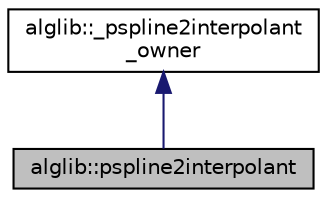 digraph "alglib::pspline2interpolant"
{
  edge [fontname="Helvetica",fontsize="10",labelfontname="Helvetica",labelfontsize="10"];
  node [fontname="Helvetica",fontsize="10",shape=record];
  Node0 [label="alglib::pspline2interpolant",height=0.2,width=0.4,color="black", fillcolor="grey75", style="filled", fontcolor="black"];
  Node1 -> Node0 [dir="back",color="midnightblue",fontsize="10",style="solid",fontname="Helvetica"];
  Node1 [label="alglib::_pspline2interpolant\l_owner",height=0.2,width=0.4,color="black", fillcolor="white", style="filled",URL="$classalglib_1_1__pspline2interpolant__owner.html"];
}
